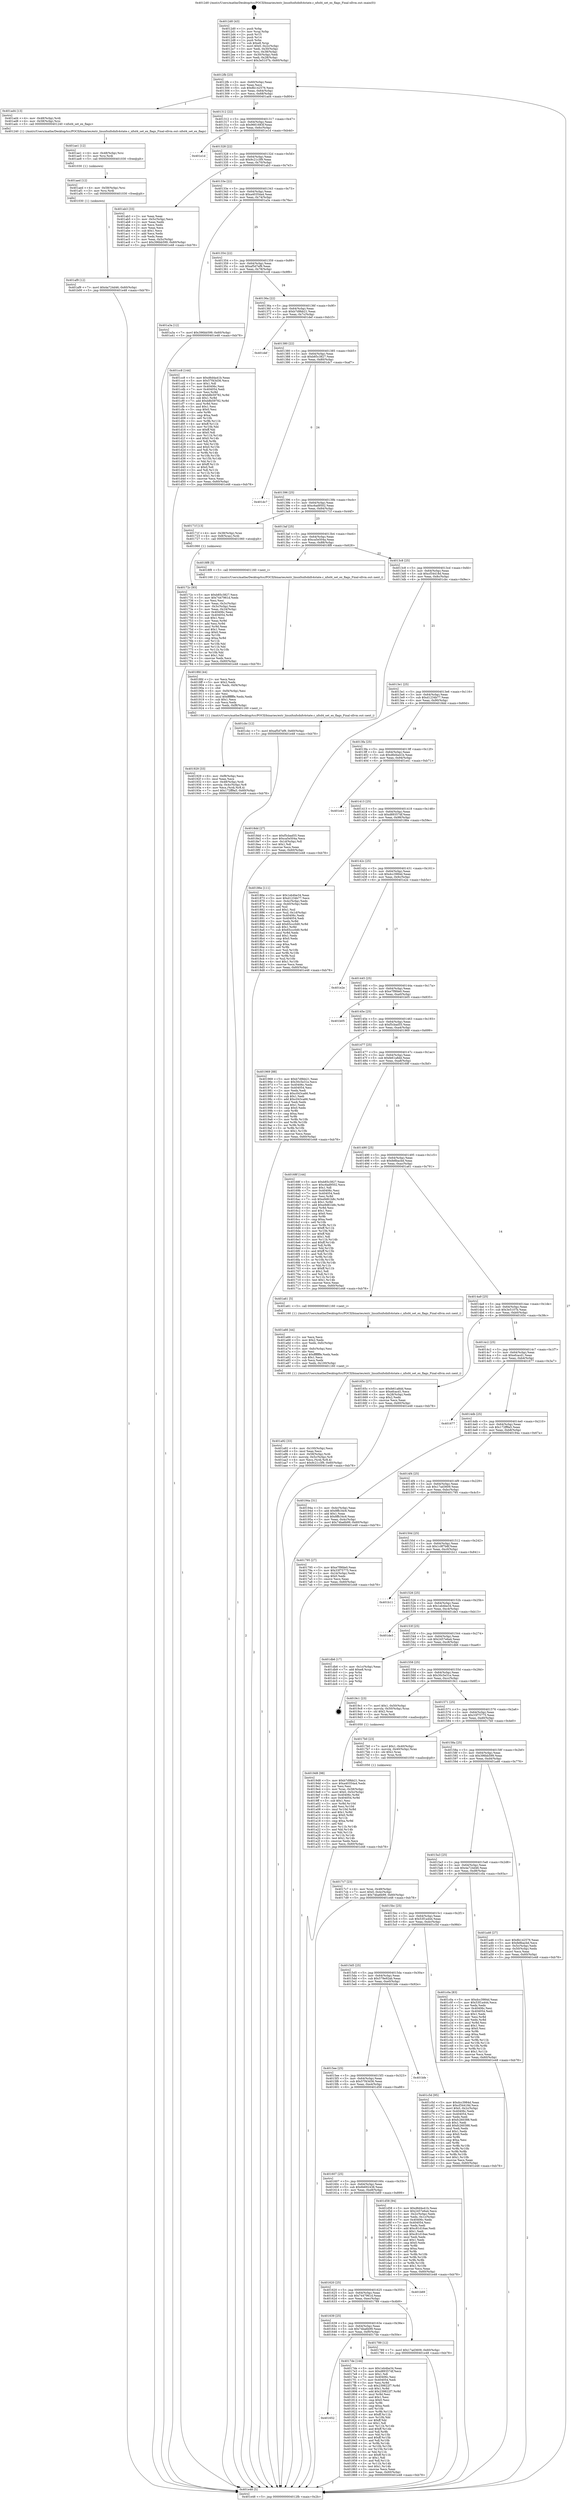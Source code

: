 digraph "0x4012d0" {
  label = "0x4012d0 (/mnt/c/Users/mathe/Desktop/tcc/POCII/binaries/extr_linuxfsnfsdnfs4state.c_nfsd4_set_ex_flags_Final-ollvm.out::main(0))"
  labelloc = "t"
  node[shape=record]

  Entry [label="",width=0.3,height=0.3,shape=circle,fillcolor=black,style=filled]
  "0x4012fb" [label="{
     0x4012fb [23]\l
     | [instrs]\l
     &nbsp;&nbsp;0x4012fb \<+3\>: mov -0x60(%rbp),%eax\l
     &nbsp;&nbsp;0x4012fe \<+2\>: mov %eax,%ecx\l
     &nbsp;&nbsp;0x401300 \<+6\>: sub $0x8b142576,%ecx\l
     &nbsp;&nbsp;0x401306 \<+3\>: mov %eax,-0x64(%rbp)\l
     &nbsp;&nbsp;0x401309 \<+3\>: mov %ecx,-0x68(%rbp)\l
     &nbsp;&nbsp;0x40130c \<+6\>: je 0000000000401ad4 \<main+0x804\>\l
  }"]
  "0x401ad4" [label="{
     0x401ad4 [13]\l
     | [instrs]\l
     &nbsp;&nbsp;0x401ad4 \<+4\>: mov -0x48(%rbp),%rdi\l
     &nbsp;&nbsp;0x401ad8 \<+4\>: mov -0x58(%rbp),%rsi\l
     &nbsp;&nbsp;0x401adc \<+5\>: call 0000000000401240 \<nfsd4_set_ex_flags\>\l
     | [calls]\l
     &nbsp;&nbsp;0x401240 \{1\} (/mnt/c/Users/mathe/Desktop/tcc/POCII/binaries/extr_linuxfsnfsdnfs4state.c_nfsd4_set_ex_flags_Final-ollvm.out::nfsd4_set_ex_flags)\l
  }"]
  "0x401312" [label="{
     0x401312 [22]\l
     | [instrs]\l
     &nbsp;&nbsp;0x401312 \<+5\>: jmp 0000000000401317 \<main+0x47\>\l
     &nbsp;&nbsp;0x401317 \<+3\>: mov -0x64(%rbp),%eax\l
     &nbsp;&nbsp;0x40131a \<+5\>: sub $0x9661683f,%eax\l
     &nbsp;&nbsp;0x40131f \<+3\>: mov %eax,-0x6c(%rbp)\l
     &nbsp;&nbsp;0x401322 \<+6\>: je 0000000000401e1d \<main+0xb4d\>\l
  }"]
  Exit [label="",width=0.3,height=0.3,shape=circle,fillcolor=black,style=filled,peripheries=2]
  "0x401e1d" [label="{
     0x401e1d\l
  }", style=dashed]
  "0x401328" [label="{
     0x401328 [22]\l
     | [instrs]\l
     &nbsp;&nbsp;0x401328 \<+5\>: jmp 000000000040132d \<main+0x5d\>\l
     &nbsp;&nbsp;0x40132d \<+3\>: mov -0x64(%rbp),%eax\l
     &nbsp;&nbsp;0x401330 \<+5\>: sub $0x9c21c3f9,%eax\l
     &nbsp;&nbsp;0x401335 \<+3\>: mov %eax,-0x70(%rbp)\l
     &nbsp;&nbsp;0x401338 \<+6\>: je 0000000000401ab3 \<main+0x7e3\>\l
  }"]
  "0x401af9" [label="{
     0x401af9 [12]\l
     | [instrs]\l
     &nbsp;&nbsp;0x401af9 \<+7\>: movl $0x4a724d46,-0x60(%rbp)\l
     &nbsp;&nbsp;0x401b00 \<+5\>: jmp 0000000000401e48 \<main+0xb78\>\l
  }"]
  "0x401ab3" [label="{
     0x401ab3 [33]\l
     | [instrs]\l
     &nbsp;&nbsp;0x401ab3 \<+2\>: xor %eax,%eax\l
     &nbsp;&nbsp;0x401ab5 \<+3\>: mov -0x5c(%rbp),%ecx\l
     &nbsp;&nbsp;0x401ab8 \<+2\>: mov %eax,%edx\l
     &nbsp;&nbsp;0x401aba \<+2\>: sub %ecx,%edx\l
     &nbsp;&nbsp;0x401abc \<+2\>: mov %eax,%ecx\l
     &nbsp;&nbsp;0x401abe \<+3\>: sub $0x1,%ecx\l
     &nbsp;&nbsp;0x401ac1 \<+2\>: add %ecx,%edx\l
     &nbsp;&nbsp;0x401ac3 \<+2\>: sub %edx,%eax\l
     &nbsp;&nbsp;0x401ac5 \<+3\>: mov %eax,-0x5c(%rbp)\l
     &nbsp;&nbsp;0x401ac8 \<+7\>: movl $0x396bb599,-0x60(%rbp)\l
     &nbsp;&nbsp;0x401acf \<+5\>: jmp 0000000000401e48 \<main+0xb78\>\l
  }"]
  "0x40133e" [label="{
     0x40133e [22]\l
     | [instrs]\l
     &nbsp;&nbsp;0x40133e \<+5\>: jmp 0000000000401343 \<main+0x73\>\l
     &nbsp;&nbsp;0x401343 \<+3\>: mov -0x64(%rbp),%eax\l
     &nbsp;&nbsp;0x401346 \<+5\>: sub $0xa40354a4,%eax\l
     &nbsp;&nbsp;0x40134b \<+3\>: mov %eax,-0x74(%rbp)\l
     &nbsp;&nbsp;0x40134e \<+6\>: je 0000000000401a3a \<main+0x76a\>\l
  }"]
  "0x401aed" [label="{
     0x401aed [12]\l
     | [instrs]\l
     &nbsp;&nbsp;0x401aed \<+4\>: mov -0x58(%rbp),%rsi\l
     &nbsp;&nbsp;0x401af1 \<+3\>: mov %rsi,%rdi\l
     &nbsp;&nbsp;0x401af4 \<+5\>: call 0000000000401030 \<free@plt\>\l
     | [calls]\l
     &nbsp;&nbsp;0x401030 \{1\} (unknown)\l
  }"]
  "0x401a3a" [label="{
     0x401a3a [12]\l
     | [instrs]\l
     &nbsp;&nbsp;0x401a3a \<+7\>: movl $0x396bb599,-0x60(%rbp)\l
     &nbsp;&nbsp;0x401a41 \<+5\>: jmp 0000000000401e48 \<main+0xb78\>\l
  }"]
  "0x401354" [label="{
     0x401354 [22]\l
     | [instrs]\l
     &nbsp;&nbsp;0x401354 \<+5\>: jmp 0000000000401359 \<main+0x89\>\l
     &nbsp;&nbsp;0x401359 \<+3\>: mov -0x64(%rbp),%eax\l
     &nbsp;&nbsp;0x40135c \<+5\>: sub $0xaf5d7ef9,%eax\l
     &nbsp;&nbsp;0x401361 \<+3\>: mov %eax,-0x78(%rbp)\l
     &nbsp;&nbsp;0x401364 \<+6\>: je 0000000000401cc8 \<main+0x9f8\>\l
  }"]
  "0x401ae1" [label="{
     0x401ae1 [12]\l
     | [instrs]\l
     &nbsp;&nbsp;0x401ae1 \<+4\>: mov -0x48(%rbp),%rsi\l
     &nbsp;&nbsp;0x401ae5 \<+3\>: mov %rsi,%rdi\l
     &nbsp;&nbsp;0x401ae8 \<+5\>: call 0000000000401030 \<free@plt\>\l
     | [calls]\l
     &nbsp;&nbsp;0x401030 \{1\} (unknown)\l
  }"]
  "0x401cc8" [label="{
     0x401cc8 [144]\l
     | [instrs]\l
     &nbsp;&nbsp;0x401cc8 \<+5\>: mov $0xd6d4a41b,%eax\l
     &nbsp;&nbsp;0x401ccd \<+5\>: mov $0x57f43d36,%ecx\l
     &nbsp;&nbsp;0x401cd2 \<+2\>: mov $0x1,%dl\l
     &nbsp;&nbsp;0x401cd4 \<+7\>: mov 0x40406c,%esi\l
     &nbsp;&nbsp;0x401cdb \<+7\>: mov 0x404054,%edi\l
     &nbsp;&nbsp;0x401ce2 \<+3\>: mov %esi,%r8d\l
     &nbsp;&nbsp;0x401ce5 \<+7\>: sub $0xb8b59782,%r8d\l
     &nbsp;&nbsp;0x401cec \<+4\>: sub $0x1,%r8d\l
     &nbsp;&nbsp;0x401cf0 \<+7\>: add $0xb8b59782,%r8d\l
     &nbsp;&nbsp;0x401cf7 \<+4\>: imul %r8d,%esi\l
     &nbsp;&nbsp;0x401cfb \<+3\>: and $0x1,%esi\l
     &nbsp;&nbsp;0x401cfe \<+3\>: cmp $0x0,%esi\l
     &nbsp;&nbsp;0x401d01 \<+4\>: sete %r9b\l
     &nbsp;&nbsp;0x401d05 \<+3\>: cmp $0xa,%edi\l
     &nbsp;&nbsp;0x401d08 \<+4\>: setl %r10b\l
     &nbsp;&nbsp;0x401d0c \<+3\>: mov %r9b,%r11b\l
     &nbsp;&nbsp;0x401d0f \<+4\>: xor $0xff,%r11b\l
     &nbsp;&nbsp;0x401d13 \<+3\>: mov %r10b,%bl\l
     &nbsp;&nbsp;0x401d16 \<+3\>: xor $0xff,%bl\l
     &nbsp;&nbsp;0x401d19 \<+3\>: xor $0x0,%dl\l
     &nbsp;&nbsp;0x401d1c \<+3\>: mov %r11b,%r14b\l
     &nbsp;&nbsp;0x401d1f \<+4\>: and $0x0,%r14b\l
     &nbsp;&nbsp;0x401d23 \<+3\>: and %dl,%r9b\l
     &nbsp;&nbsp;0x401d26 \<+3\>: mov %bl,%r15b\l
     &nbsp;&nbsp;0x401d29 \<+4\>: and $0x0,%r15b\l
     &nbsp;&nbsp;0x401d2d \<+3\>: and %dl,%r10b\l
     &nbsp;&nbsp;0x401d30 \<+3\>: or %r9b,%r14b\l
     &nbsp;&nbsp;0x401d33 \<+3\>: or %r10b,%r15b\l
     &nbsp;&nbsp;0x401d36 \<+3\>: xor %r15b,%r14b\l
     &nbsp;&nbsp;0x401d39 \<+3\>: or %bl,%r11b\l
     &nbsp;&nbsp;0x401d3c \<+4\>: xor $0xff,%r11b\l
     &nbsp;&nbsp;0x401d40 \<+3\>: or $0x0,%dl\l
     &nbsp;&nbsp;0x401d43 \<+3\>: and %dl,%r11b\l
     &nbsp;&nbsp;0x401d46 \<+3\>: or %r11b,%r14b\l
     &nbsp;&nbsp;0x401d49 \<+4\>: test $0x1,%r14b\l
     &nbsp;&nbsp;0x401d4d \<+3\>: cmovne %ecx,%eax\l
     &nbsp;&nbsp;0x401d50 \<+3\>: mov %eax,-0x60(%rbp)\l
     &nbsp;&nbsp;0x401d53 \<+5\>: jmp 0000000000401e48 \<main+0xb78\>\l
  }"]
  "0x40136a" [label="{
     0x40136a [22]\l
     | [instrs]\l
     &nbsp;&nbsp;0x40136a \<+5\>: jmp 000000000040136f \<main+0x9f\>\l
     &nbsp;&nbsp;0x40136f \<+3\>: mov -0x64(%rbp),%eax\l
     &nbsp;&nbsp;0x401372 \<+5\>: sub $0xb7d9bb21,%eax\l
     &nbsp;&nbsp;0x401377 \<+3\>: mov %eax,-0x7c(%rbp)\l
     &nbsp;&nbsp;0x40137a \<+6\>: je 0000000000401def \<main+0xb1f\>\l
  }"]
  "0x401a92" [label="{
     0x401a92 [33]\l
     | [instrs]\l
     &nbsp;&nbsp;0x401a92 \<+6\>: mov -0x100(%rbp),%ecx\l
     &nbsp;&nbsp;0x401a98 \<+3\>: imul %eax,%ecx\l
     &nbsp;&nbsp;0x401a9b \<+4\>: mov -0x58(%rbp),%rdi\l
     &nbsp;&nbsp;0x401a9f \<+4\>: movslq -0x5c(%rbp),%r8\l
     &nbsp;&nbsp;0x401aa3 \<+4\>: mov %ecx,(%rdi,%r8,4)\l
     &nbsp;&nbsp;0x401aa7 \<+7\>: movl $0x9c21c3f9,-0x60(%rbp)\l
     &nbsp;&nbsp;0x401aae \<+5\>: jmp 0000000000401e48 \<main+0xb78\>\l
  }"]
  "0x401def" [label="{
     0x401def\l
  }", style=dashed]
  "0x401380" [label="{
     0x401380 [22]\l
     | [instrs]\l
     &nbsp;&nbsp;0x401380 \<+5\>: jmp 0000000000401385 \<main+0xb5\>\l
     &nbsp;&nbsp;0x401385 \<+3\>: mov -0x64(%rbp),%eax\l
     &nbsp;&nbsp;0x401388 \<+5\>: sub $0xb85c3827,%eax\l
     &nbsp;&nbsp;0x40138d \<+3\>: mov %eax,-0x80(%rbp)\l
     &nbsp;&nbsp;0x401390 \<+6\>: je 0000000000401dc7 \<main+0xaf7\>\l
  }"]
  "0x401a66" [label="{
     0x401a66 [44]\l
     | [instrs]\l
     &nbsp;&nbsp;0x401a66 \<+2\>: xor %ecx,%ecx\l
     &nbsp;&nbsp;0x401a68 \<+5\>: mov $0x2,%edx\l
     &nbsp;&nbsp;0x401a6d \<+6\>: mov %edx,-0xfc(%rbp)\l
     &nbsp;&nbsp;0x401a73 \<+1\>: cltd\l
     &nbsp;&nbsp;0x401a74 \<+6\>: mov -0xfc(%rbp),%esi\l
     &nbsp;&nbsp;0x401a7a \<+2\>: idiv %esi\l
     &nbsp;&nbsp;0x401a7c \<+6\>: imul $0xfffffffe,%edx,%edx\l
     &nbsp;&nbsp;0x401a82 \<+3\>: sub $0x1,%ecx\l
     &nbsp;&nbsp;0x401a85 \<+2\>: sub %ecx,%edx\l
     &nbsp;&nbsp;0x401a87 \<+6\>: mov %edx,-0x100(%rbp)\l
     &nbsp;&nbsp;0x401a8d \<+5\>: call 0000000000401160 \<next_i\>\l
     | [calls]\l
     &nbsp;&nbsp;0x401160 \{1\} (/mnt/c/Users/mathe/Desktop/tcc/POCII/binaries/extr_linuxfsnfsdnfs4state.c_nfsd4_set_ex_flags_Final-ollvm.out::next_i)\l
  }"]
  "0x401dc7" [label="{
     0x401dc7\l
  }", style=dashed]
  "0x401396" [label="{
     0x401396 [25]\l
     | [instrs]\l
     &nbsp;&nbsp;0x401396 \<+5\>: jmp 000000000040139b \<main+0xcb\>\l
     &nbsp;&nbsp;0x40139b \<+3\>: mov -0x64(%rbp),%eax\l
     &nbsp;&nbsp;0x40139e \<+5\>: sub $0xc6ad9502,%eax\l
     &nbsp;&nbsp;0x4013a3 \<+6\>: mov %eax,-0x84(%rbp)\l
     &nbsp;&nbsp;0x4013a9 \<+6\>: je 000000000040171f \<main+0x44f\>\l
  }"]
  "0x4019d8" [label="{
     0x4019d8 [98]\l
     | [instrs]\l
     &nbsp;&nbsp;0x4019d8 \<+5\>: mov $0xb7d9bb21,%ecx\l
     &nbsp;&nbsp;0x4019dd \<+5\>: mov $0xa40354a4,%edx\l
     &nbsp;&nbsp;0x4019e2 \<+2\>: xor %esi,%esi\l
     &nbsp;&nbsp;0x4019e4 \<+4\>: mov %rax,-0x58(%rbp)\l
     &nbsp;&nbsp;0x4019e8 \<+7\>: movl $0x0,-0x5c(%rbp)\l
     &nbsp;&nbsp;0x4019ef \<+8\>: mov 0x40406c,%r8d\l
     &nbsp;&nbsp;0x4019f7 \<+8\>: mov 0x404054,%r9d\l
     &nbsp;&nbsp;0x4019ff \<+3\>: sub $0x1,%esi\l
     &nbsp;&nbsp;0x401a02 \<+3\>: mov %r8d,%r10d\l
     &nbsp;&nbsp;0x401a05 \<+3\>: add %esi,%r10d\l
     &nbsp;&nbsp;0x401a08 \<+4\>: imul %r10d,%r8d\l
     &nbsp;&nbsp;0x401a0c \<+4\>: and $0x1,%r8d\l
     &nbsp;&nbsp;0x401a10 \<+4\>: cmp $0x0,%r8d\l
     &nbsp;&nbsp;0x401a14 \<+4\>: sete %r11b\l
     &nbsp;&nbsp;0x401a18 \<+4\>: cmp $0xa,%r9d\l
     &nbsp;&nbsp;0x401a1c \<+3\>: setl %bl\l
     &nbsp;&nbsp;0x401a1f \<+3\>: mov %r11b,%r14b\l
     &nbsp;&nbsp;0x401a22 \<+3\>: and %bl,%r14b\l
     &nbsp;&nbsp;0x401a25 \<+3\>: xor %bl,%r11b\l
     &nbsp;&nbsp;0x401a28 \<+3\>: or %r11b,%r14b\l
     &nbsp;&nbsp;0x401a2b \<+4\>: test $0x1,%r14b\l
     &nbsp;&nbsp;0x401a2f \<+3\>: cmovne %edx,%ecx\l
     &nbsp;&nbsp;0x401a32 \<+3\>: mov %ecx,-0x60(%rbp)\l
     &nbsp;&nbsp;0x401a35 \<+5\>: jmp 0000000000401e48 \<main+0xb78\>\l
  }"]
  "0x40171f" [label="{
     0x40171f [13]\l
     | [instrs]\l
     &nbsp;&nbsp;0x40171f \<+4\>: mov -0x38(%rbp),%rax\l
     &nbsp;&nbsp;0x401723 \<+4\>: mov 0x8(%rax),%rdi\l
     &nbsp;&nbsp;0x401727 \<+5\>: call 0000000000401060 \<atoi@plt\>\l
     | [calls]\l
     &nbsp;&nbsp;0x401060 \{1\} (unknown)\l
  }"]
  "0x4013af" [label="{
     0x4013af [25]\l
     | [instrs]\l
     &nbsp;&nbsp;0x4013af \<+5\>: jmp 00000000004013b4 \<main+0xe4\>\l
     &nbsp;&nbsp;0x4013b4 \<+3\>: mov -0x64(%rbp),%eax\l
     &nbsp;&nbsp;0x4013b7 \<+5\>: sub $0xca5e504a,%eax\l
     &nbsp;&nbsp;0x4013bc \<+6\>: mov %eax,-0x88(%rbp)\l
     &nbsp;&nbsp;0x4013c2 \<+6\>: je 00000000004018f8 \<main+0x628\>\l
  }"]
  "0x401929" [label="{
     0x401929 [33]\l
     | [instrs]\l
     &nbsp;&nbsp;0x401929 \<+6\>: mov -0xf8(%rbp),%ecx\l
     &nbsp;&nbsp;0x40192f \<+3\>: imul %eax,%ecx\l
     &nbsp;&nbsp;0x401932 \<+4\>: mov -0x48(%rbp),%rdi\l
     &nbsp;&nbsp;0x401936 \<+4\>: movslq -0x4c(%rbp),%r8\l
     &nbsp;&nbsp;0x40193a \<+4\>: mov %ecx,(%rdi,%r8,4)\l
     &nbsp;&nbsp;0x40193e \<+7\>: movl $0x172ff9a5,-0x60(%rbp)\l
     &nbsp;&nbsp;0x401945 \<+5\>: jmp 0000000000401e48 \<main+0xb78\>\l
  }"]
  "0x4018f8" [label="{
     0x4018f8 [5]\l
     | [instrs]\l
     &nbsp;&nbsp;0x4018f8 \<+5\>: call 0000000000401160 \<next_i\>\l
     | [calls]\l
     &nbsp;&nbsp;0x401160 \{1\} (/mnt/c/Users/mathe/Desktop/tcc/POCII/binaries/extr_linuxfsnfsdnfs4state.c_nfsd4_set_ex_flags_Final-ollvm.out::next_i)\l
  }"]
  "0x4013c8" [label="{
     0x4013c8 [25]\l
     | [instrs]\l
     &nbsp;&nbsp;0x4013c8 \<+5\>: jmp 00000000004013cd \<main+0xfd\>\l
     &nbsp;&nbsp;0x4013cd \<+3\>: mov -0x64(%rbp),%eax\l
     &nbsp;&nbsp;0x4013d0 \<+5\>: sub $0xcf34418d,%eax\l
     &nbsp;&nbsp;0x4013d5 \<+6\>: mov %eax,-0x8c(%rbp)\l
     &nbsp;&nbsp;0x4013db \<+6\>: je 0000000000401cbc \<main+0x9ec\>\l
  }"]
  "0x4018fd" [label="{
     0x4018fd [44]\l
     | [instrs]\l
     &nbsp;&nbsp;0x4018fd \<+2\>: xor %ecx,%ecx\l
     &nbsp;&nbsp;0x4018ff \<+5\>: mov $0x2,%edx\l
     &nbsp;&nbsp;0x401904 \<+6\>: mov %edx,-0xf4(%rbp)\l
     &nbsp;&nbsp;0x40190a \<+1\>: cltd\l
     &nbsp;&nbsp;0x40190b \<+6\>: mov -0xf4(%rbp),%esi\l
     &nbsp;&nbsp;0x401911 \<+2\>: idiv %esi\l
     &nbsp;&nbsp;0x401913 \<+6\>: imul $0xfffffffe,%edx,%edx\l
     &nbsp;&nbsp;0x401919 \<+3\>: sub $0x1,%ecx\l
     &nbsp;&nbsp;0x40191c \<+2\>: sub %ecx,%edx\l
     &nbsp;&nbsp;0x40191e \<+6\>: mov %edx,-0xf8(%rbp)\l
     &nbsp;&nbsp;0x401924 \<+5\>: call 0000000000401160 \<next_i\>\l
     | [calls]\l
     &nbsp;&nbsp;0x401160 \{1\} (/mnt/c/Users/mathe/Desktop/tcc/POCII/binaries/extr_linuxfsnfsdnfs4state.c_nfsd4_set_ex_flags_Final-ollvm.out::next_i)\l
  }"]
  "0x401cbc" [label="{
     0x401cbc [12]\l
     | [instrs]\l
     &nbsp;&nbsp;0x401cbc \<+7\>: movl $0xaf5d7ef9,-0x60(%rbp)\l
     &nbsp;&nbsp;0x401cc3 \<+5\>: jmp 0000000000401e48 \<main+0xb78\>\l
  }"]
  "0x4013e1" [label="{
     0x4013e1 [25]\l
     | [instrs]\l
     &nbsp;&nbsp;0x4013e1 \<+5\>: jmp 00000000004013e6 \<main+0x116\>\l
     &nbsp;&nbsp;0x4013e6 \<+3\>: mov -0x64(%rbp),%eax\l
     &nbsp;&nbsp;0x4013e9 \<+5\>: sub $0xd1234b77,%eax\l
     &nbsp;&nbsp;0x4013ee \<+6\>: mov %eax,-0x90(%rbp)\l
     &nbsp;&nbsp;0x4013f4 \<+6\>: je 00000000004018dd \<main+0x60d\>\l
  }"]
  "0x401652" [label="{
     0x401652\l
  }", style=dashed]
  "0x4018dd" [label="{
     0x4018dd [27]\l
     | [instrs]\l
     &nbsp;&nbsp;0x4018dd \<+5\>: mov $0xf5cbad55,%eax\l
     &nbsp;&nbsp;0x4018e2 \<+5\>: mov $0xca5e504a,%ecx\l
     &nbsp;&nbsp;0x4018e7 \<+3\>: mov -0x1d(%rbp),%dl\l
     &nbsp;&nbsp;0x4018ea \<+3\>: test $0x1,%dl\l
     &nbsp;&nbsp;0x4018ed \<+3\>: cmovne %ecx,%eax\l
     &nbsp;&nbsp;0x4018f0 \<+3\>: mov %eax,-0x60(%rbp)\l
     &nbsp;&nbsp;0x4018f3 \<+5\>: jmp 0000000000401e48 \<main+0xb78\>\l
  }"]
  "0x4013fa" [label="{
     0x4013fa [25]\l
     | [instrs]\l
     &nbsp;&nbsp;0x4013fa \<+5\>: jmp 00000000004013ff \<main+0x12f\>\l
     &nbsp;&nbsp;0x4013ff \<+3\>: mov -0x64(%rbp),%eax\l
     &nbsp;&nbsp;0x401402 \<+5\>: sub $0xd6d4a41b,%eax\l
     &nbsp;&nbsp;0x401407 \<+6\>: mov %eax,-0x94(%rbp)\l
     &nbsp;&nbsp;0x40140d \<+6\>: je 0000000000401e41 \<main+0xb71\>\l
  }"]
  "0x4017de" [label="{
     0x4017de [144]\l
     | [instrs]\l
     &nbsp;&nbsp;0x4017de \<+5\>: mov $0x1eb4be34,%eax\l
     &nbsp;&nbsp;0x4017e3 \<+5\>: mov $0xd89357df,%ecx\l
     &nbsp;&nbsp;0x4017e8 \<+2\>: mov $0x1,%dl\l
     &nbsp;&nbsp;0x4017ea \<+7\>: mov 0x40406c,%esi\l
     &nbsp;&nbsp;0x4017f1 \<+7\>: mov 0x404054,%edi\l
     &nbsp;&nbsp;0x4017f8 \<+3\>: mov %esi,%r8d\l
     &nbsp;&nbsp;0x4017fb \<+7\>: sub $0x239822f7,%r8d\l
     &nbsp;&nbsp;0x401802 \<+4\>: sub $0x1,%r8d\l
     &nbsp;&nbsp;0x401806 \<+7\>: add $0x239822f7,%r8d\l
     &nbsp;&nbsp;0x40180d \<+4\>: imul %r8d,%esi\l
     &nbsp;&nbsp;0x401811 \<+3\>: and $0x1,%esi\l
     &nbsp;&nbsp;0x401814 \<+3\>: cmp $0x0,%esi\l
     &nbsp;&nbsp;0x401817 \<+4\>: sete %r9b\l
     &nbsp;&nbsp;0x40181b \<+3\>: cmp $0xa,%edi\l
     &nbsp;&nbsp;0x40181e \<+4\>: setl %r10b\l
     &nbsp;&nbsp;0x401822 \<+3\>: mov %r9b,%r11b\l
     &nbsp;&nbsp;0x401825 \<+4\>: xor $0xff,%r11b\l
     &nbsp;&nbsp;0x401829 \<+3\>: mov %r10b,%bl\l
     &nbsp;&nbsp;0x40182c \<+3\>: xor $0xff,%bl\l
     &nbsp;&nbsp;0x40182f \<+3\>: xor $0x1,%dl\l
     &nbsp;&nbsp;0x401832 \<+3\>: mov %r11b,%r14b\l
     &nbsp;&nbsp;0x401835 \<+4\>: and $0xff,%r14b\l
     &nbsp;&nbsp;0x401839 \<+3\>: and %dl,%r9b\l
     &nbsp;&nbsp;0x40183c \<+3\>: mov %bl,%r15b\l
     &nbsp;&nbsp;0x40183f \<+4\>: and $0xff,%r15b\l
     &nbsp;&nbsp;0x401843 \<+3\>: and %dl,%r10b\l
     &nbsp;&nbsp;0x401846 \<+3\>: or %r9b,%r14b\l
     &nbsp;&nbsp;0x401849 \<+3\>: or %r10b,%r15b\l
     &nbsp;&nbsp;0x40184c \<+3\>: xor %r15b,%r14b\l
     &nbsp;&nbsp;0x40184f \<+3\>: or %bl,%r11b\l
     &nbsp;&nbsp;0x401852 \<+4\>: xor $0xff,%r11b\l
     &nbsp;&nbsp;0x401856 \<+3\>: or $0x1,%dl\l
     &nbsp;&nbsp;0x401859 \<+3\>: and %dl,%r11b\l
     &nbsp;&nbsp;0x40185c \<+3\>: or %r11b,%r14b\l
     &nbsp;&nbsp;0x40185f \<+4\>: test $0x1,%r14b\l
     &nbsp;&nbsp;0x401863 \<+3\>: cmovne %ecx,%eax\l
     &nbsp;&nbsp;0x401866 \<+3\>: mov %eax,-0x60(%rbp)\l
     &nbsp;&nbsp;0x401869 \<+5\>: jmp 0000000000401e48 \<main+0xb78\>\l
  }"]
  "0x401e41" [label="{
     0x401e41\l
  }", style=dashed]
  "0x401413" [label="{
     0x401413 [25]\l
     | [instrs]\l
     &nbsp;&nbsp;0x401413 \<+5\>: jmp 0000000000401418 \<main+0x148\>\l
     &nbsp;&nbsp;0x401418 \<+3\>: mov -0x64(%rbp),%eax\l
     &nbsp;&nbsp;0x40141b \<+5\>: sub $0xd89357df,%eax\l
     &nbsp;&nbsp;0x401420 \<+6\>: mov %eax,-0x98(%rbp)\l
     &nbsp;&nbsp;0x401426 \<+6\>: je 000000000040186e \<main+0x59e\>\l
  }"]
  "0x4017c7" [label="{
     0x4017c7 [23]\l
     | [instrs]\l
     &nbsp;&nbsp;0x4017c7 \<+4\>: mov %rax,-0x48(%rbp)\l
     &nbsp;&nbsp;0x4017cb \<+7\>: movl $0x0,-0x4c(%rbp)\l
     &nbsp;&nbsp;0x4017d2 \<+7\>: movl $0x74ba6b99,-0x60(%rbp)\l
     &nbsp;&nbsp;0x4017d9 \<+5\>: jmp 0000000000401e48 \<main+0xb78\>\l
  }"]
  "0x40186e" [label="{
     0x40186e [111]\l
     | [instrs]\l
     &nbsp;&nbsp;0x40186e \<+5\>: mov $0x1eb4be34,%eax\l
     &nbsp;&nbsp;0x401873 \<+5\>: mov $0xd1234b77,%ecx\l
     &nbsp;&nbsp;0x401878 \<+3\>: mov -0x4c(%rbp),%edx\l
     &nbsp;&nbsp;0x40187b \<+3\>: cmp -0x40(%rbp),%edx\l
     &nbsp;&nbsp;0x40187e \<+4\>: setl %sil\l
     &nbsp;&nbsp;0x401882 \<+4\>: and $0x1,%sil\l
     &nbsp;&nbsp;0x401886 \<+4\>: mov %sil,-0x1d(%rbp)\l
     &nbsp;&nbsp;0x40188a \<+7\>: mov 0x40406c,%edx\l
     &nbsp;&nbsp;0x401891 \<+7\>: mov 0x404054,%edi\l
     &nbsp;&nbsp;0x401898 \<+3\>: mov %edx,%r8d\l
     &nbsp;&nbsp;0x40189b \<+7\>: add $0x65ccc0d0,%r8d\l
     &nbsp;&nbsp;0x4018a2 \<+4\>: sub $0x1,%r8d\l
     &nbsp;&nbsp;0x4018a6 \<+7\>: sub $0x65ccc0d0,%r8d\l
     &nbsp;&nbsp;0x4018ad \<+4\>: imul %r8d,%edx\l
     &nbsp;&nbsp;0x4018b1 \<+3\>: and $0x1,%edx\l
     &nbsp;&nbsp;0x4018b4 \<+3\>: cmp $0x0,%edx\l
     &nbsp;&nbsp;0x4018b7 \<+4\>: sete %sil\l
     &nbsp;&nbsp;0x4018bb \<+3\>: cmp $0xa,%edi\l
     &nbsp;&nbsp;0x4018be \<+4\>: setl %r9b\l
     &nbsp;&nbsp;0x4018c2 \<+3\>: mov %sil,%r10b\l
     &nbsp;&nbsp;0x4018c5 \<+3\>: and %r9b,%r10b\l
     &nbsp;&nbsp;0x4018c8 \<+3\>: xor %r9b,%sil\l
     &nbsp;&nbsp;0x4018cb \<+3\>: or %sil,%r10b\l
     &nbsp;&nbsp;0x4018ce \<+4\>: test $0x1,%r10b\l
     &nbsp;&nbsp;0x4018d2 \<+3\>: cmovne %ecx,%eax\l
     &nbsp;&nbsp;0x4018d5 \<+3\>: mov %eax,-0x60(%rbp)\l
     &nbsp;&nbsp;0x4018d8 \<+5\>: jmp 0000000000401e48 \<main+0xb78\>\l
  }"]
  "0x40142c" [label="{
     0x40142c [25]\l
     | [instrs]\l
     &nbsp;&nbsp;0x40142c \<+5\>: jmp 0000000000401431 \<main+0x161\>\l
     &nbsp;&nbsp;0x401431 \<+3\>: mov -0x64(%rbp),%eax\l
     &nbsp;&nbsp;0x401434 \<+5\>: sub $0xdcc3984d,%eax\l
     &nbsp;&nbsp;0x401439 \<+6\>: mov %eax,-0x9c(%rbp)\l
     &nbsp;&nbsp;0x40143f \<+6\>: je 0000000000401e2e \<main+0xb5e\>\l
  }"]
  "0x401639" [label="{
     0x401639 [25]\l
     | [instrs]\l
     &nbsp;&nbsp;0x401639 \<+5\>: jmp 000000000040163e \<main+0x36e\>\l
     &nbsp;&nbsp;0x40163e \<+3\>: mov -0x64(%rbp),%eax\l
     &nbsp;&nbsp;0x401641 \<+5\>: sub $0x74ba6b99,%eax\l
     &nbsp;&nbsp;0x401646 \<+6\>: mov %eax,-0xf0(%rbp)\l
     &nbsp;&nbsp;0x40164c \<+6\>: je 00000000004017de \<main+0x50e\>\l
  }"]
  "0x401e2e" [label="{
     0x401e2e\l
  }", style=dashed]
  "0x401445" [label="{
     0x401445 [25]\l
     | [instrs]\l
     &nbsp;&nbsp;0x401445 \<+5\>: jmp 000000000040144a \<main+0x17a\>\l
     &nbsp;&nbsp;0x40144a \<+3\>: mov -0x64(%rbp),%eax\l
     &nbsp;&nbsp;0x40144d \<+5\>: sub $0xe7f9fde0,%eax\l
     &nbsp;&nbsp;0x401452 \<+6\>: mov %eax,-0xa0(%rbp)\l
     &nbsp;&nbsp;0x401458 \<+6\>: je 0000000000401b05 \<main+0x835\>\l
  }"]
  "0x401789" [label="{
     0x401789 [12]\l
     | [instrs]\l
     &nbsp;&nbsp;0x401789 \<+7\>: movl $0x17ad3609,-0x60(%rbp)\l
     &nbsp;&nbsp;0x401790 \<+5\>: jmp 0000000000401e48 \<main+0xb78\>\l
  }"]
  "0x401b05" [label="{
     0x401b05\l
  }", style=dashed]
  "0x40145e" [label="{
     0x40145e [25]\l
     | [instrs]\l
     &nbsp;&nbsp;0x40145e \<+5\>: jmp 0000000000401463 \<main+0x193\>\l
     &nbsp;&nbsp;0x401463 \<+3\>: mov -0x64(%rbp),%eax\l
     &nbsp;&nbsp;0x401466 \<+5\>: sub $0xf5cbad55,%eax\l
     &nbsp;&nbsp;0x40146b \<+6\>: mov %eax,-0xa4(%rbp)\l
     &nbsp;&nbsp;0x401471 \<+6\>: je 0000000000401969 \<main+0x699\>\l
  }"]
  "0x401620" [label="{
     0x401620 [25]\l
     | [instrs]\l
     &nbsp;&nbsp;0x401620 \<+5\>: jmp 0000000000401625 \<main+0x355\>\l
     &nbsp;&nbsp;0x401625 \<+3\>: mov -0x64(%rbp),%eax\l
     &nbsp;&nbsp;0x401628 \<+5\>: sub $0x7447961d,%eax\l
     &nbsp;&nbsp;0x40162d \<+6\>: mov %eax,-0xec(%rbp)\l
     &nbsp;&nbsp;0x401633 \<+6\>: je 0000000000401789 \<main+0x4b9\>\l
  }"]
  "0x401969" [label="{
     0x401969 [88]\l
     | [instrs]\l
     &nbsp;&nbsp;0x401969 \<+5\>: mov $0xb7d9bb21,%eax\l
     &nbsp;&nbsp;0x40196e \<+5\>: mov $0x30c5e31e,%ecx\l
     &nbsp;&nbsp;0x401973 \<+7\>: mov 0x40406c,%edx\l
     &nbsp;&nbsp;0x40197a \<+7\>: mov 0x404054,%esi\l
     &nbsp;&nbsp;0x401981 \<+2\>: mov %edx,%edi\l
     &nbsp;&nbsp;0x401983 \<+6\>: sub $0xc043ca66,%edi\l
     &nbsp;&nbsp;0x401989 \<+3\>: sub $0x1,%edi\l
     &nbsp;&nbsp;0x40198c \<+6\>: add $0xc043ca66,%edi\l
     &nbsp;&nbsp;0x401992 \<+3\>: imul %edi,%edx\l
     &nbsp;&nbsp;0x401995 \<+3\>: and $0x1,%edx\l
     &nbsp;&nbsp;0x401998 \<+3\>: cmp $0x0,%edx\l
     &nbsp;&nbsp;0x40199b \<+4\>: sete %r8b\l
     &nbsp;&nbsp;0x40199f \<+3\>: cmp $0xa,%esi\l
     &nbsp;&nbsp;0x4019a2 \<+4\>: setl %r9b\l
     &nbsp;&nbsp;0x4019a6 \<+3\>: mov %r8b,%r10b\l
     &nbsp;&nbsp;0x4019a9 \<+3\>: and %r9b,%r10b\l
     &nbsp;&nbsp;0x4019ac \<+3\>: xor %r9b,%r8b\l
     &nbsp;&nbsp;0x4019af \<+3\>: or %r8b,%r10b\l
     &nbsp;&nbsp;0x4019b2 \<+4\>: test $0x1,%r10b\l
     &nbsp;&nbsp;0x4019b6 \<+3\>: cmovne %ecx,%eax\l
     &nbsp;&nbsp;0x4019b9 \<+3\>: mov %eax,-0x60(%rbp)\l
     &nbsp;&nbsp;0x4019bc \<+5\>: jmp 0000000000401e48 \<main+0xb78\>\l
  }"]
  "0x401477" [label="{
     0x401477 [25]\l
     | [instrs]\l
     &nbsp;&nbsp;0x401477 \<+5\>: jmp 000000000040147c \<main+0x1ac\>\l
     &nbsp;&nbsp;0x40147c \<+3\>: mov -0x64(%rbp),%eax\l
     &nbsp;&nbsp;0x40147f \<+5\>: sub $0xfe61a8dd,%eax\l
     &nbsp;&nbsp;0x401484 \<+6\>: mov %eax,-0xa8(%rbp)\l
     &nbsp;&nbsp;0x40148a \<+6\>: je 000000000040168f \<main+0x3bf\>\l
  }"]
  "0x401b69" [label="{
     0x401b69\l
  }", style=dashed]
  "0x40168f" [label="{
     0x40168f [144]\l
     | [instrs]\l
     &nbsp;&nbsp;0x40168f \<+5\>: mov $0xb85c3827,%eax\l
     &nbsp;&nbsp;0x401694 \<+5\>: mov $0xc6ad9502,%ecx\l
     &nbsp;&nbsp;0x401699 \<+2\>: mov $0x1,%dl\l
     &nbsp;&nbsp;0x40169b \<+7\>: mov 0x40406c,%esi\l
     &nbsp;&nbsp;0x4016a2 \<+7\>: mov 0x404054,%edi\l
     &nbsp;&nbsp;0x4016a9 \<+3\>: mov %esi,%r8d\l
     &nbsp;&nbsp;0x4016ac \<+7\>: sub $0xe9d61b8c,%r8d\l
     &nbsp;&nbsp;0x4016b3 \<+4\>: sub $0x1,%r8d\l
     &nbsp;&nbsp;0x4016b7 \<+7\>: add $0xe9d61b8c,%r8d\l
     &nbsp;&nbsp;0x4016be \<+4\>: imul %r8d,%esi\l
     &nbsp;&nbsp;0x4016c2 \<+3\>: and $0x1,%esi\l
     &nbsp;&nbsp;0x4016c5 \<+3\>: cmp $0x0,%esi\l
     &nbsp;&nbsp;0x4016c8 \<+4\>: sete %r9b\l
     &nbsp;&nbsp;0x4016cc \<+3\>: cmp $0xa,%edi\l
     &nbsp;&nbsp;0x4016cf \<+4\>: setl %r10b\l
     &nbsp;&nbsp;0x4016d3 \<+3\>: mov %r9b,%r11b\l
     &nbsp;&nbsp;0x4016d6 \<+4\>: xor $0xff,%r11b\l
     &nbsp;&nbsp;0x4016da \<+3\>: mov %r10b,%bl\l
     &nbsp;&nbsp;0x4016dd \<+3\>: xor $0xff,%bl\l
     &nbsp;&nbsp;0x4016e0 \<+3\>: xor $0x1,%dl\l
     &nbsp;&nbsp;0x4016e3 \<+3\>: mov %r11b,%r14b\l
     &nbsp;&nbsp;0x4016e6 \<+4\>: and $0xff,%r14b\l
     &nbsp;&nbsp;0x4016ea \<+3\>: and %dl,%r9b\l
     &nbsp;&nbsp;0x4016ed \<+3\>: mov %bl,%r15b\l
     &nbsp;&nbsp;0x4016f0 \<+4\>: and $0xff,%r15b\l
     &nbsp;&nbsp;0x4016f4 \<+3\>: and %dl,%r10b\l
     &nbsp;&nbsp;0x4016f7 \<+3\>: or %r9b,%r14b\l
     &nbsp;&nbsp;0x4016fa \<+3\>: or %r10b,%r15b\l
     &nbsp;&nbsp;0x4016fd \<+3\>: xor %r15b,%r14b\l
     &nbsp;&nbsp;0x401700 \<+3\>: or %bl,%r11b\l
     &nbsp;&nbsp;0x401703 \<+4\>: xor $0xff,%r11b\l
     &nbsp;&nbsp;0x401707 \<+3\>: or $0x1,%dl\l
     &nbsp;&nbsp;0x40170a \<+3\>: and %dl,%r11b\l
     &nbsp;&nbsp;0x40170d \<+3\>: or %r11b,%r14b\l
     &nbsp;&nbsp;0x401710 \<+4\>: test $0x1,%r14b\l
     &nbsp;&nbsp;0x401714 \<+3\>: cmovne %ecx,%eax\l
     &nbsp;&nbsp;0x401717 \<+3\>: mov %eax,-0x60(%rbp)\l
     &nbsp;&nbsp;0x40171a \<+5\>: jmp 0000000000401e48 \<main+0xb78\>\l
  }"]
  "0x401490" [label="{
     0x401490 [25]\l
     | [instrs]\l
     &nbsp;&nbsp;0x401490 \<+5\>: jmp 0000000000401495 \<main+0x1c5\>\l
     &nbsp;&nbsp;0x401495 \<+3\>: mov -0x64(%rbp),%eax\l
     &nbsp;&nbsp;0x401498 \<+5\>: sub $0xfe8bacbd,%eax\l
     &nbsp;&nbsp;0x40149d \<+6\>: mov %eax,-0xac(%rbp)\l
     &nbsp;&nbsp;0x4014a3 \<+6\>: je 0000000000401a61 \<main+0x791\>\l
  }"]
  "0x401607" [label="{
     0x401607 [25]\l
     | [instrs]\l
     &nbsp;&nbsp;0x401607 \<+5\>: jmp 000000000040160c \<main+0x33c\>\l
     &nbsp;&nbsp;0x40160c \<+3\>: mov -0x64(%rbp),%eax\l
     &nbsp;&nbsp;0x40160f \<+5\>: sub $0x6b692438,%eax\l
     &nbsp;&nbsp;0x401614 \<+6\>: mov %eax,-0xe8(%rbp)\l
     &nbsp;&nbsp;0x40161a \<+6\>: je 0000000000401b69 \<main+0x899\>\l
  }"]
  "0x401a61" [label="{
     0x401a61 [5]\l
     | [instrs]\l
     &nbsp;&nbsp;0x401a61 \<+5\>: call 0000000000401160 \<next_i\>\l
     | [calls]\l
     &nbsp;&nbsp;0x401160 \{1\} (/mnt/c/Users/mathe/Desktop/tcc/POCII/binaries/extr_linuxfsnfsdnfs4state.c_nfsd4_set_ex_flags_Final-ollvm.out::next_i)\l
  }"]
  "0x4014a9" [label="{
     0x4014a9 [25]\l
     | [instrs]\l
     &nbsp;&nbsp;0x4014a9 \<+5\>: jmp 00000000004014ae \<main+0x1de\>\l
     &nbsp;&nbsp;0x4014ae \<+3\>: mov -0x64(%rbp),%eax\l
     &nbsp;&nbsp;0x4014b1 \<+5\>: sub $0x3e5107b,%eax\l
     &nbsp;&nbsp;0x4014b6 \<+6\>: mov %eax,-0xb0(%rbp)\l
     &nbsp;&nbsp;0x4014bc \<+6\>: je 000000000040165c \<main+0x38c\>\l
  }"]
  "0x401d58" [label="{
     0x401d58 [94]\l
     | [instrs]\l
     &nbsp;&nbsp;0x401d58 \<+5\>: mov $0xd6d4a41b,%eax\l
     &nbsp;&nbsp;0x401d5d \<+5\>: mov $0x2457e6a4,%ecx\l
     &nbsp;&nbsp;0x401d62 \<+3\>: mov -0x2c(%rbp),%edx\l
     &nbsp;&nbsp;0x401d65 \<+3\>: mov %edx,-0x1c(%rbp)\l
     &nbsp;&nbsp;0x401d68 \<+7\>: mov 0x40406c,%edx\l
     &nbsp;&nbsp;0x401d6f \<+7\>: mov 0x404054,%esi\l
     &nbsp;&nbsp;0x401d76 \<+2\>: mov %edx,%edi\l
     &nbsp;&nbsp;0x401d78 \<+6\>: add $0xc81d16ae,%edi\l
     &nbsp;&nbsp;0x401d7e \<+3\>: sub $0x1,%edi\l
     &nbsp;&nbsp;0x401d81 \<+6\>: sub $0xc81d16ae,%edi\l
     &nbsp;&nbsp;0x401d87 \<+3\>: imul %edi,%edx\l
     &nbsp;&nbsp;0x401d8a \<+3\>: and $0x1,%edx\l
     &nbsp;&nbsp;0x401d8d \<+3\>: cmp $0x0,%edx\l
     &nbsp;&nbsp;0x401d90 \<+4\>: sete %r8b\l
     &nbsp;&nbsp;0x401d94 \<+3\>: cmp $0xa,%esi\l
     &nbsp;&nbsp;0x401d97 \<+4\>: setl %r9b\l
     &nbsp;&nbsp;0x401d9b \<+3\>: mov %r8b,%r10b\l
     &nbsp;&nbsp;0x401d9e \<+3\>: and %r9b,%r10b\l
     &nbsp;&nbsp;0x401da1 \<+3\>: xor %r9b,%r8b\l
     &nbsp;&nbsp;0x401da4 \<+3\>: or %r8b,%r10b\l
     &nbsp;&nbsp;0x401da7 \<+4\>: test $0x1,%r10b\l
     &nbsp;&nbsp;0x401dab \<+3\>: cmovne %ecx,%eax\l
     &nbsp;&nbsp;0x401dae \<+3\>: mov %eax,-0x60(%rbp)\l
     &nbsp;&nbsp;0x401db1 \<+5\>: jmp 0000000000401e48 \<main+0xb78\>\l
  }"]
  "0x40165c" [label="{
     0x40165c [27]\l
     | [instrs]\l
     &nbsp;&nbsp;0x40165c \<+5\>: mov $0xfe61a8dd,%eax\l
     &nbsp;&nbsp;0x401661 \<+5\>: mov $0xefcacd1,%ecx\l
     &nbsp;&nbsp;0x401666 \<+3\>: mov -0x28(%rbp),%edx\l
     &nbsp;&nbsp;0x401669 \<+3\>: cmp $0x2,%edx\l
     &nbsp;&nbsp;0x40166c \<+3\>: cmovne %ecx,%eax\l
     &nbsp;&nbsp;0x40166f \<+3\>: mov %eax,-0x60(%rbp)\l
     &nbsp;&nbsp;0x401672 \<+5\>: jmp 0000000000401e48 \<main+0xb78\>\l
  }"]
  "0x4014c2" [label="{
     0x4014c2 [25]\l
     | [instrs]\l
     &nbsp;&nbsp;0x4014c2 \<+5\>: jmp 00000000004014c7 \<main+0x1f7\>\l
     &nbsp;&nbsp;0x4014c7 \<+3\>: mov -0x64(%rbp),%eax\l
     &nbsp;&nbsp;0x4014ca \<+5\>: sub $0xefcacd1,%eax\l
     &nbsp;&nbsp;0x4014cf \<+6\>: mov %eax,-0xb4(%rbp)\l
     &nbsp;&nbsp;0x4014d5 \<+6\>: je 0000000000401677 \<main+0x3a7\>\l
  }"]
  "0x401e48" [label="{
     0x401e48 [5]\l
     | [instrs]\l
     &nbsp;&nbsp;0x401e48 \<+5\>: jmp 00000000004012fb \<main+0x2b\>\l
  }"]
  "0x4012d0" [label="{
     0x4012d0 [43]\l
     | [instrs]\l
     &nbsp;&nbsp;0x4012d0 \<+1\>: push %rbp\l
     &nbsp;&nbsp;0x4012d1 \<+3\>: mov %rsp,%rbp\l
     &nbsp;&nbsp;0x4012d4 \<+2\>: push %r15\l
     &nbsp;&nbsp;0x4012d6 \<+2\>: push %r14\l
     &nbsp;&nbsp;0x4012d8 \<+1\>: push %rbx\l
     &nbsp;&nbsp;0x4012d9 \<+7\>: sub $0xe8,%rsp\l
     &nbsp;&nbsp;0x4012e0 \<+7\>: movl $0x0,-0x2c(%rbp)\l
     &nbsp;&nbsp;0x4012e7 \<+3\>: mov %edi,-0x30(%rbp)\l
     &nbsp;&nbsp;0x4012ea \<+4\>: mov %rsi,-0x38(%rbp)\l
     &nbsp;&nbsp;0x4012ee \<+3\>: mov -0x30(%rbp),%edi\l
     &nbsp;&nbsp;0x4012f1 \<+3\>: mov %edi,-0x28(%rbp)\l
     &nbsp;&nbsp;0x4012f4 \<+7\>: movl $0x3e5107b,-0x60(%rbp)\l
  }"]
  "0x40172c" [label="{
     0x40172c [93]\l
     | [instrs]\l
     &nbsp;&nbsp;0x40172c \<+5\>: mov $0xb85c3827,%ecx\l
     &nbsp;&nbsp;0x401731 \<+5\>: mov $0x7447961d,%edx\l
     &nbsp;&nbsp;0x401736 \<+2\>: xor %esi,%esi\l
     &nbsp;&nbsp;0x401738 \<+3\>: mov %eax,-0x3c(%rbp)\l
     &nbsp;&nbsp;0x40173b \<+3\>: mov -0x3c(%rbp),%eax\l
     &nbsp;&nbsp;0x40173e \<+3\>: mov %eax,-0x24(%rbp)\l
     &nbsp;&nbsp;0x401741 \<+7\>: mov 0x40406c,%eax\l
     &nbsp;&nbsp;0x401748 \<+8\>: mov 0x404054,%r8d\l
     &nbsp;&nbsp;0x401750 \<+3\>: sub $0x1,%esi\l
     &nbsp;&nbsp;0x401753 \<+3\>: mov %eax,%r9d\l
     &nbsp;&nbsp;0x401756 \<+3\>: add %esi,%r9d\l
     &nbsp;&nbsp;0x401759 \<+4\>: imul %r9d,%eax\l
     &nbsp;&nbsp;0x40175d \<+3\>: and $0x1,%eax\l
     &nbsp;&nbsp;0x401760 \<+3\>: cmp $0x0,%eax\l
     &nbsp;&nbsp;0x401763 \<+4\>: sete %r10b\l
     &nbsp;&nbsp;0x401767 \<+4\>: cmp $0xa,%r8d\l
     &nbsp;&nbsp;0x40176b \<+4\>: setl %r11b\l
     &nbsp;&nbsp;0x40176f \<+3\>: mov %r10b,%bl\l
     &nbsp;&nbsp;0x401772 \<+3\>: and %r11b,%bl\l
     &nbsp;&nbsp;0x401775 \<+3\>: xor %r11b,%r10b\l
     &nbsp;&nbsp;0x401778 \<+3\>: or %r10b,%bl\l
     &nbsp;&nbsp;0x40177b \<+3\>: test $0x1,%bl\l
     &nbsp;&nbsp;0x40177e \<+3\>: cmovne %edx,%ecx\l
     &nbsp;&nbsp;0x401781 \<+3\>: mov %ecx,-0x60(%rbp)\l
     &nbsp;&nbsp;0x401784 \<+5\>: jmp 0000000000401e48 \<main+0xb78\>\l
  }"]
  "0x4015ee" [label="{
     0x4015ee [25]\l
     | [instrs]\l
     &nbsp;&nbsp;0x4015ee \<+5\>: jmp 00000000004015f3 \<main+0x323\>\l
     &nbsp;&nbsp;0x4015f3 \<+3\>: mov -0x64(%rbp),%eax\l
     &nbsp;&nbsp;0x4015f6 \<+5\>: sub $0x57f43d36,%eax\l
     &nbsp;&nbsp;0x4015fb \<+6\>: mov %eax,-0xe4(%rbp)\l
     &nbsp;&nbsp;0x401601 \<+6\>: je 0000000000401d58 \<main+0xa88\>\l
  }"]
  "0x401677" [label="{
     0x401677\l
  }", style=dashed]
  "0x4014db" [label="{
     0x4014db [25]\l
     | [instrs]\l
     &nbsp;&nbsp;0x4014db \<+5\>: jmp 00000000004014e0 \<main+0x210\>\l
     &nbsp;&nbsp;0x4014e0 \<+3\>: mov -0x64(%rbp),%eax\l
     &nbsp;&nbsp;0x4014e3 \<+5\>: sub $0x172ff9a5,%eax\l
     &nbsp;&nbsp;0x4014e8 \<+6\>: mov %eax,-0xb8(%rbp)\l
     &nbsp;&nbsp;0x4014ee \<+6\>: je 000000000040194a \<main+0x67a\>\l
  }"]
  "0x401bfe" [label="{
     0x401bfe\l
  }", style=dashed]
  "0x40194a" [label="{
     0x40194a [31]\l
     | [instrs]\l
     &nbsp;&nbsp;0x40194a \<+3\>: mov -0x4c(%rbp),%eax\l
     &nbsp;&nbsp;0x40194d \<+5\>: add $0x8ffc34c6,%eax\l
     &nbsp;&nbsp;0x401952 \<+3\>: add $0x1,%eax\l
     &nbsp;&nbsp;0x401955 \<+5\>: sub $0x8ffc34c6,%eax\l
     &nbsp;&nbsp;0x40195a \<+3\>: mov %eax,-0x4c(%rbp)\l
     &nbsp;&nbsp;0x40195d \<+7\>: movl $0x74ba6b99,-0x60(%rbp)\l
     &nbsp;&nbsp;0x401964 \<+5\>: jmp 0000000000401e48 \<main+0xb78\>\l
  }"]
  "0x4014f4" [label="{
     0x4014f4 [25]\l
     | [instrs]\l
     &nbsp;&nbsp;0x4014f4 \<+5\>: jmp 00000000004014f9 \<main+0x229\>\l
     &nbsp;&nbsp;0x4014f9 \<+3\>: mov -0x64(%rbp),%eax\l
     &nbsp;&nbsp;0x4014fc \<+5\>: sub $0x17ad3609,%eax\l
     &nbsp;&nbsp;0x401501 \<+6\>: mov %eax,-0xbc(%rbp)\l
     &nbsp;&nbsp;0x401507 \<+6\>: je 0000000000401795 \<main+0x4c5\>\l
  }"]
  "0x4015d5" [label="{
     0x4015d5 [25]\l
     | [instrs]\l
     &nbsp;&nbsp;0x4015d5 \<+5\>: jmp 00000000004015da \<main+0x30a\>\l
     &nbsp;&nbsp;0x4015da \<+3\>: mov -0x64(%rbp),%eax\l
     &nbsp;&nbsp;0x4015dd \<+5\>: sub $0x579e92ab,%eax\l
     &nbsp;&nbsp;0x4015e2 \<+6\>: mov %eax,-0xe0(%rbp)\l
     &nbsp;&nbsp;0x4015e8 \<+6\>: je 0000000000401bfe \<main+0x92e\>\l
  }"]
  "0x401795" [label="{
     0x401795 [27]\l
     | [instrs]\l
     &nbsp;&nbsp;0x401795 \<+5\>: mov $0xe7f9fde0,%eax\l
     &nbsp;&nbsp;0x40179a \<+5\>: mov $0x33f75775,%ecx\l
     &nbsp;&nbsp;0x40179f \<+3\>: mov -0x24(%rbp),%edx\l
     &nbsp;&nbsp;0x4017a2 \<+3\>: cmp $0x0,%edx\l
     &nbsp;&nbsp;0x4017a5 \<+3\>: cmove %ecx,%eax\l
     &nbsp;&nbsp;0x4017a8 \<+3\>: mov %eax,-0x60(%rbp)\l
     &nbsp;&nbsp;0x4017ab \<+5\>: jmp 0000000000401e48 \<main+0xb78\>\l
  }"]
  "0x40150d" [label="{
     0x40150d [25]\l
     | [instrs]\l
     &nbsp;&nbsp;0x40150d \<+5\>: jmp 0000000000401512 \<main+0x242\>\l
     &nbsp;&nbsp;0x401512 \<+3\>: mov -0x64(%rbp),%eax\l
     &nbsp;&nbsp;0x401515 \<+5\>: sub $0x1c9f7b8f,%eax\l
     &nbsp;&nbsp;0x40151a \<+6\>: mov %eax,-0xc0(%rbp)\l
     &nbsp;&nbsp;0x401520 \<+6\>: je 0000000000401b11 \<main+0x841\>\l
  }"]
  "0x401c5d" [label="{
     0x401c5d [95]\l
     | [instrs]\l
     &nbsp;&nbsp;0x401c5d \<+5\>: mov $0xdcc3984d,%eax\l
     &nbsp;&nbsp;0x401c62 \<+5\>: mov $0xcf34418d,%ecx\l
     &nbsp;&nbsp;0x401c67 \<+7\>: movl $0x0,-0x2c(%rbp)\l
     &nbsp;&nbsp;0x401c6e \<+7\>: mov 0x40406c,%edx\l
     &nbsp;&nbsp;0x401c75 \<+7\>: mov 0x404054,%esi\l
     &nbsp;&nbsp;0x401c7c \<+2\>: mov %edx,%edi\l
     &nbsp;&nbsp;0x401c7e \<+6\>: sub $0xfc260388,%edi\l
     &nbsp;&nbsp;0x401c84 \<+3\>: sub $0x1,%edi\l
     &nbsp;&nbsp;0x401c87 \<+6\>: add $0xfc260388,%edi\l
     &nbsp;&nbsp;0x401c8d \<+3\>: imul %edi,%edx\l
     &nbsp;&nbsp;0x401c90 \<+3\>: and $0x1,%edx\l
     &nbsp;&nbsp;0x401c93 \<+3\>: cmp $0x0,%edx\l
     &nbsp;&nbsp;0x401c96 \<+4\>: sete %r8b\l
     &nbsp;&nbsp;0x401c9a \<+3\>: cmp $0xa,%esi\l
     &nbsp;&nbsp;0x401c9d \<+4\>: setl %r9b\l
     &nbsp;&nbsp;0x401ca1 \<+3\>: mov %r8b,%r10b\l
     &nbsp;&nbsp;0x401ca4 \<+3\>: and %r9b,%r10b\l
     &nbsp;&nbsp;0x401ca7 \<+3\>: xor %r9b,%r8b\l
     &nbsp;&nbsp;0x401caa \<+3\>: or %r8b,%r10b\l
     &nbsp;&nbsp;0x401cad \<+4\>: test $0x1,%r10b\l
     &nbsp;&nbsp;0x401cb1 \<+3\>: cmovne %ecx,%eax\l
     &nbsp;&nbsp;0x401cb4 \<+3\>: mov %eax,-0x60(%rbp)\l
     &nbsp;&nbsp;0x401cb7 \<+5\>: jmp 0000000000401e48 \<main+0xb78\>\l
  }"]
  "0x401b11" [label="{
     0x401b11\l
  }", style=dashed]
  "0x401526" [label="{
     0x401526 [25]\l
     | [instrs]\l
     &nbsp;&nbsp;0x401526 \<+5\>: jmp 000000000040152b \<main+0x25b\>\l
     &nbsp;&nbsp;0x40152b \<+3\>: mov -0x64(%rbp),%eax\l
     &nbsp;&nbsp;0x40152e \<+5\>: sub $0x1eb4be34,%eax\l
     &nbsp;&nbsp;0x401533 \<+6\>: mov %eax,-0xc4(%rbp)\l
     &nbsp;&nbsp;0x401539 \<+6\>: je 0000000000401de3 \<main+0xb13\>\l
  }"]
  "0x4015bc" [label="{
     0x4015bc [25]\l
     | [instrs]\l
     &nbsp;&nbsp;0x4015bc \<+5\>: jmp 00000000004015c1 \<main+0x2f1\>\l
     &nbsp;&nbsp;0x4015c1 \<+3\>: mov -0x64(%rbp),%eax\l
     &nbsp;&nbsp;0x4015c4 \<+5\>: sub $0x53f1a444,%eax\l
     &nbsp;&nbsp;0x4015c9 \<+6\>: mov %eax,-0xdc(%rbp)\l
     &nbsp;&nbsp;0x4015cf \<+6\>: je 0000000000401c5d \<main+0x98d\>\l
  }"]
  "0x401de3" [label="{
     0x401de3\l
  }", style=dashed]
  "0x40153f" [label="{
     0x40153f [25]\l
     | [instrs]\l
     &nbsp;&nbsp;0x40153f \<+5\>: jmp 0000000000401544 \<main+0x274\>\l
     &nbsp;&nbsp;0x401544 \<+3\>: mov -0x64(%rbp),%eax\l
     &nbsp;&nbsp;0x401547 \<+5\>: sub $0x2457e6a4,%eax\l
     &nbsp;&nbsp;0x40154c \<+6\>: mov %eax,-0xc8(%rbp)\l
     &nbsp;&nbsp;0x401552 \<+6\>: je 0000000000401db6 \<main+0xae6\>\l
  }"]
  "0x401c0a" [label="{
     0x401c0a [83]\l
     | [instrs]\l
     &nbsp;&nbsp;0x401c0a \<+5\>: mov $0xdcc3984d,%eax\l
     &nbsp;&nbsp;0x401c0f \<+5\>: mov $0x53f1a444,%ecx\l
     &nbsp;&nbsp;0x401c14 \<+2\>: xor %edx,%edx\l
     &nbsp;&nbsp;0x401c16 \<+7\>: mov 0x40406c,%esi\l
     &nbsp;&nbsp;0x401c1d \<+7\>: mov 0x404054,%edi\l
     &nbsp;&nbsp;0x401c24 \<+3\>: sub $0x1,%edx\l
     &nbsp;&nbsp;0x401c27 \<+3\>: mov %esi,%r8d\l
     &nbsp;&nbsp;0x401c2a \<+3\>: add %edx,%r8d\l
     &nbsp;&nbsp;0x401c2d \<+4\>: imul %r8d,%esi\l
     &nbsp;&nbsp;0x401c31 \<+3\>: and $0x1,%esi\l
     &nbsp;&nbsp;0x401c34 \<+3\>: cmp $0x0,%esi\l
     &nbsp;&nbsp;0x401c37 \<+4\>: sete %r9b\l
     &nbsp;&nbsp;0x401c3b \<+3\>: cmp $0xa,%edi\l
     &nbsp;&nbsp;0x401c3e \<+4\>: setl %r10b\l
     &nbsp;&nbsp;0x401c42 \<+3\>: mov %r9b,%r11b\l
     &nbsp;&nbsp;0x401c45 \<+3\>: and %r10b,%r11b\l
     &nbsp;&nbsp;0x401c48 \<+3\>: xor %r10b,%r9b\l
     &nbsp;&nbsp;0x401c4b \<+3\>: or %r9b,%r11b\l
     &nbsp;&nbsp;0x401c4e \<+4\>: test $0x1,%r11b\l
     &nbsp;&nbsp;0x401c52 \<+3\>: cmovne %ecx,%eax\l
     &nbsp;&nbsp;0x401c55 \<+3\>: mov %eax,-0x60(%rbp)\l
     &nbsp;&nbsp;0x401c58 \<+5\>: jmp 0000000000401e48 \<main+0xb78\>\l
  }"]
  "0x401db6" [label="{
     0x401db6 [17]\l
     | [instrs]\l
     &nbsp;&nbsp;0x401db6 \<+3\>: mov -0x1c(%rbp),%eax\l
     &nbsp;&nbsp;0x401db9 \<+7\>: add $0xe8,%rsp\l
     &nbsp;&nbsp;0x401dc0 \<+1\>: pop %rbx\l
     &nbsp;&nbsp;0x401dc1 \<+2\>: pop %r14\l
     &nbsp;&nbsp;0x401dc3 \<+2\>: pop %r15\l
     &nbsp;&nbsp;0x401dc5 \<+1\>: pop %rbp\l
     &nbsp;&nbsp;0x401dc6 \<+1\>: ret\l
  }"]
  "0x401558" [label="{
     0x401558 [25]\l
     | [instrs]\l
     &nbsp;&nbsp;0x401558 \<+5\>: jmp 000000000040155d \<main+0x28d\>\l
     &nbsp;&nbsp;0x40155d \<+3\>: mov -0x64(%rbp),%eax\l
     &nbsp;&nbsp;0x401560 \<+5\>: sub $0x30c5e31e,%eax\l
     &nbsp;&nbsp;0x401565 \<+6\>: mov %eax,-0xcc(%rbp)\l
     &nbsp;&nbsp;0x40156b \<+6\>: je 00000000004019c1 \<main+0x6f1\>\l
  }"]
  "0x4015a3" [label="{
     0x4015a3 [25]\l
     | [instrs]\l
     &nbsp;&nbsp;0x4015a3 \<+5\>: jmp 00000000004015a8 \<main+0x2d8\>\l
     &nbsp;&nbsp;0x4015a8 \<+3\>: mov -0x64(%rbp),%eax\l
     &nbsp;&nbsp;0x4015ab \<+5\>: sub $0x4a724d46,%eax\l
     &nbsp;&nbsp;0x4015b0 \<+6\>: mov %eax,-0xd8(%rbp)\l
     &nbsp;&nbsp;0x4015b6 \<+6\>: je 0000000000401c0a \<main+0x93a\>\l
  }"]
  "0x4019c1" [label="{
     0x4019c1 [23]\l
     | [instrs]\l
     &nbsp;&nbsp;0x4019c1 \<+7\>: movl $0x1,-0x50(%rbp)\l
     &nbsp;&nbsp;0x4019c8 \<+4\>: movslq -0x50(%rbp),%rax\l
     &nbsp;&nbsp;0x4019cc \<+4\>: shl $0x2,%rax\l
     &nbsp;&nbsp;0x4019d0 \<+3\>: mov %rax,%rdi\l
     &nbsp;&nbsp;0x4019d3 \<+5\>: call 0000000000401050 \<malloc@plt\>\l
     | [calls]\l
     &nbsp;&nbsp;0x401050 \{1\} (unknown)\l
  }"]
  "0x401571" [label="{
     0x401571 [25]\l
     | [instrs]\l
     &nbsp;&nbsp;0x401571 \<+5\>: jmp 0000000000401576 \<main+0x2a6\>\l
     &nbsp;&nbsp;0x401576 \<+3\>: mov -0x64(%rbp),%eax\l
     &nbsp;&nbsp;0x401579 \<+5\>: sub $0x33f75775,%eax\l
     &nbsp;&nbsp;0x40157e \<+6\>: mov %eax,-0xd0(%rbp)\l
     &nbsp;&nbsp;0x401584 \<+6\>: je 00000000004017b0 \<main+0x4e0\>\l
  }"]
  "0x401a46" [label="{
     0x401a46 [27]\l
     | [instrs]\l
     &nbsp;&nbsp;0x401a46 \<+5\>: mov $0x8b142576,%eax\l
     &nbsp;&nbsp;0x401a4b \<+5\>: mov $0xfe8bacbd,%ecx\l
     &nbsp;&nbsp;0x401a50 \<+3\>: mov -0x5c(%rbp),%edx\l
     &nbsp;&nbsp;0x401a53 \<+3\>: cmp -0x50(%rbp),%edx\l
     &nbsp;&nbsp;0x401a56 \<+3\>: cmovl %ecx,%eax\l
     &nbsp;&nbsp;0x401a59 \<+3\>: mov %eax,-0x60(%rbp)\l
     &nbsp;&nbsp;0x401a5c \<+5\>: jmp 0000000000401e48 \<main+0xb78\>\l
  }"]
  "0x4017b0" [label="{
     0x4017b0 [23]\l
     | [instrs]\l
     &nbsp;&nbsp;0x4017b0 \<+7\>: movl $0x1,-0x40(%rbp)\l
     &nbsp;&nbsp;0x4017b7 \<+4\>: movslq -0x40(%rbp),%rax\l
     &nbsp;&nbsp;0x4017bb \<+4\>: shl $0x2,%rax\l
     &nbsp;&nbsp;0x4017bf \<+3\>: mov %rax,%rdi\l
     &nbsp;&nbsp;0x4017c2 \<+5\>: call 0000000000401050 \<malloc@plt\>\l
     | [calls]\l
     &nbsp;&nbsp;0x401050 \{1\} (unknown)\l
  }"]
  "0x40158a" [label="{
     0x40158a [25]\l
     | [instrs]\l
     &nbsp;&nbsp;0x40158a \<+5\>: jmp 000000000040158f \<main+0x2bf\>\l
     &nbsp;&nbsp;0x40158f \<+3\>: mov -0x64(%rbp),%eax\l
     &nbsp;&nbsp;0x401592 \<+5\>: sub $0x396bb599,%eax\l
     &nbsp;&nbsp;0x401597 \<+6\>: mov %eax,-0xd4(%rbp)\l
     &nbsp;&nbsp;0x40159d \<+6\>: je 0000000000401a46 \<main+0x776\>\l
  }"]
  Entry -> "0x4012d0" [label=" 1"]
  "0x4012fb" -> "0x401ad4" [label=" 1"]
  "0x4012fb" -> "0x401312" [label=" 27"]
  "0x401db6" -> Exit [label=" 1"]
  "0x401312" -> "0x401e1d" [label=" 0"]
  "0x401312" -> "0x401328" [label=" 27"]
  "0x401d58" -> "0x401e48" [label=" 1"]
  "0x401328" -> "0x401ab3" [label=" 1"]
  "0x401328" -> "0x40133e" [label=" 26"]
  "0x401cc8" -> "0x401e48" [label=" 1"]
  "0x40133e" -> "0x401a3a" [label=" 1"]
  "0x40133e" -> "0x401354" [label=" 25"]
  "0x401cbc" -> "0x401e48" [label=" 1"]
  "0x401354" -> "0x401cc8" [label=" 1"]
  "0x401354" -> "0x40136a" [label=" 24"]
  "0x401c5d" -> "0x401e48" [label=" 1"]
  "0x40136a" -> "0x401def" [label=" 0"]
  "0x40136a" -> "0x401380" [label=" 24"]
  "0x401c0a" -> "0x401e48" [label=" 1"]
  "0x401380" -> "0x401dc7" [label=" 0"]
  "0x401380" -> "0x401396" [label=" 24"]
  "0x401af9" -> "0x401e48" [label=" 1"]
  "0x401396" -> "0x40171f" [label=" 1"]
  "0x401396" -> "0x4013af" [label=" 23"]
  "0x401aed" -> "0x401af9" [label=" 1"]
  "0x4013af" -> "0x4018f8" [label=" 1"]
  "0x4013af" -> "0x4013c8" [label=" 22"]
  "0x401ae1" -> "0x401aed" [label=" 1"]
  "0x4013c8" -> "0x401cbc" [label=" 1"]
  "0x4013c8" -> "0x4013e1" [label=" 21"]
  "0x401ad4" -> "0x401ae1" [label=" 1"]
  "0x4013e1" -> "0x4018dd" [label=" 2"]
  "0x4013e1" -> "0x4013fa" [label=" 19"]
  "0x401ab3" -> "0x401e48" [label=" 1"]
  "0x4013fa" -> "0x401e41" [label=" 0"]
  "0x4013fa" -> "0x401413" [label=" 19"]
  "0x401a92" -> "0x401e48" [label=" 1"]
  "0x401413" -> "0x40186e" [label=" 2"]
  "0x401413" -> "0x40142c" [label=" 17"]
  "0x401a61" -> "0x401a66" [label=" 1"]
  "0x40142c" -> "0x401e2e" [label=" 0"]
  "0x40142c" -> "0x401445" [label=" 17"]
  "0x401a46" -> "0x401e48" [label=" 2"]
  "0x401445" -> "0x401b05" [label=" 0"]
  "0x401445" -> "0x40145e" [label=" 17"]
  "0x401a3a" -> "0x401e48" [label=" 1"]
  "0x40145e" -> "0x401969" [label=" 1"]
  "0x40145e" -> "0x401477" [label=" 16"]
  "0x4019c1" -> "0x4019d8" [label=" 1"]
  "0x401477" -> "0x40168f" [label=" 1"]
  "0x401477" -> "0x401490" [label=" 15"]
  "0x401969" -> "0x401e48" [label=" 1"]
  "0x401490" -> "0x401a61" [label=" 1"]
  "0x401490" -> "0x4014a9" [label=" 14"]
  "0x401929" -> "0x401e48" [label=" 1"]
  "0x4014a9" -> "0x40165c" [label=" 1"]
  "0x4014a9" -> "0x4014c2" [label=" 13"]
  "0x40165c" -> "0x401e48" [label=" 1"]
  "0x4012d0" -> "0x4012fb" [label=" 1"]
  "0x401e48" -> "0x4012fb" [label=" 27"]
  "0x40168f" -> "0x401e48" [label=" 1"]
  "0x40171f" -> "0x40172c" [label=" 1"]
  "0x40172c" -> "0x401e48" [label=" 1"]
  "0x4018fd" -> "0x401929" [label=" 1"]
  "0x4014c2" -> "0x401677" [label=" 0"]
  "0x4014c2" -> "0x4014db" [label=" 13"]
  "0x4018dd" -> "0x401e48" [label=" 2"]
  "0x4014db" -> "0x40194a" [label=" 1"]
  "0x4014db" -> "0x4014f4" [label=" 12"]
  "0x40186e" -> "0x401e48" [label=" 2"]
  "0x4014f4" -> "0x401795" [label=" 1"]
  "0x4014f4" -> "0x40150d" [label=" 11"]
  "0x401639" -> "0x401652" [label=" 0"]
  "0x40150d" -> "0x401b11" [label=" 0"]
  "0x40150d" -> "0x401526" [label=" 11"]
  "0x401639" -> "0x4017de" [label=" 2"]
  "0x401526" -> "0x401de3" [label=" 0"]
  "0x401526" -> "0x40153f" [label=" 11"]
  "0x4017c7" -> "0x401e48" [label=" 1"]
  "0x40153f" -> "0x401db6" [label=" 1"]
  "0x40153f" -> "0x401558" [label=" 10"]
  "0x4017b0" -> "0x4017c7" [label=" 1"]
  "0x401558" -> "0x4019c1" [label=" 1"]
  "0x401558" -> "0x401571" [label=" 9"]
  "0x401789" -> "0x401e48" [label=" 1"]
  "0x401571" -> "0x4017b0" [label=" 1"]
  "0x401571" -> "0x40158a" [label=" 8"]
  "0x401620" -> "0x401639" [label=" 2"]
  "0x40158a" -> "0x401a46" [label=" 2"]
  "0x40158a" -> "0x4015a3" [label=" 6"]
  "0x401795" -> "0x401e48" [label=" 1"]
  "0x4015a3" -> "0x401c0a" [label=" 1"]
  "0x4015a3" -> "0x4015bc" [label=" 5"]
  "0x401a66" -> "0x401a92" [label=" 1"]
  "0x4015bc" -> "0x401c5d" [label=" 1"]
  "0x4015bc" -> "0x4015d5" [label=" 4"]
  "0x4017de" -> "0x401e48" [label=" 2"]
  "0x4015d5" -> "0x401bfe" [label=" 0"]
  "0x4015d5" -> "0x4015ee" [label=" 4"]
  "0x4018f8" -> "0x4018fd" [label=" 1"]
  "0x4015ee" -> "0x401d58" [label=" 1"]
  "0x4015ee" -> "0x401607" [label=" 3"]
  "0x40194a" -> "0x401e48" [label=" 1"]
  "0x401607" -> "0x401b69" [label=" 0"]
  "0x401607" -> "0x401620" [label=" 3"]
  "0x4019d8" -> "0x401e48" [label=" 1"]
  "0x401620" -> "0x401789" [label=" 1"]
}
